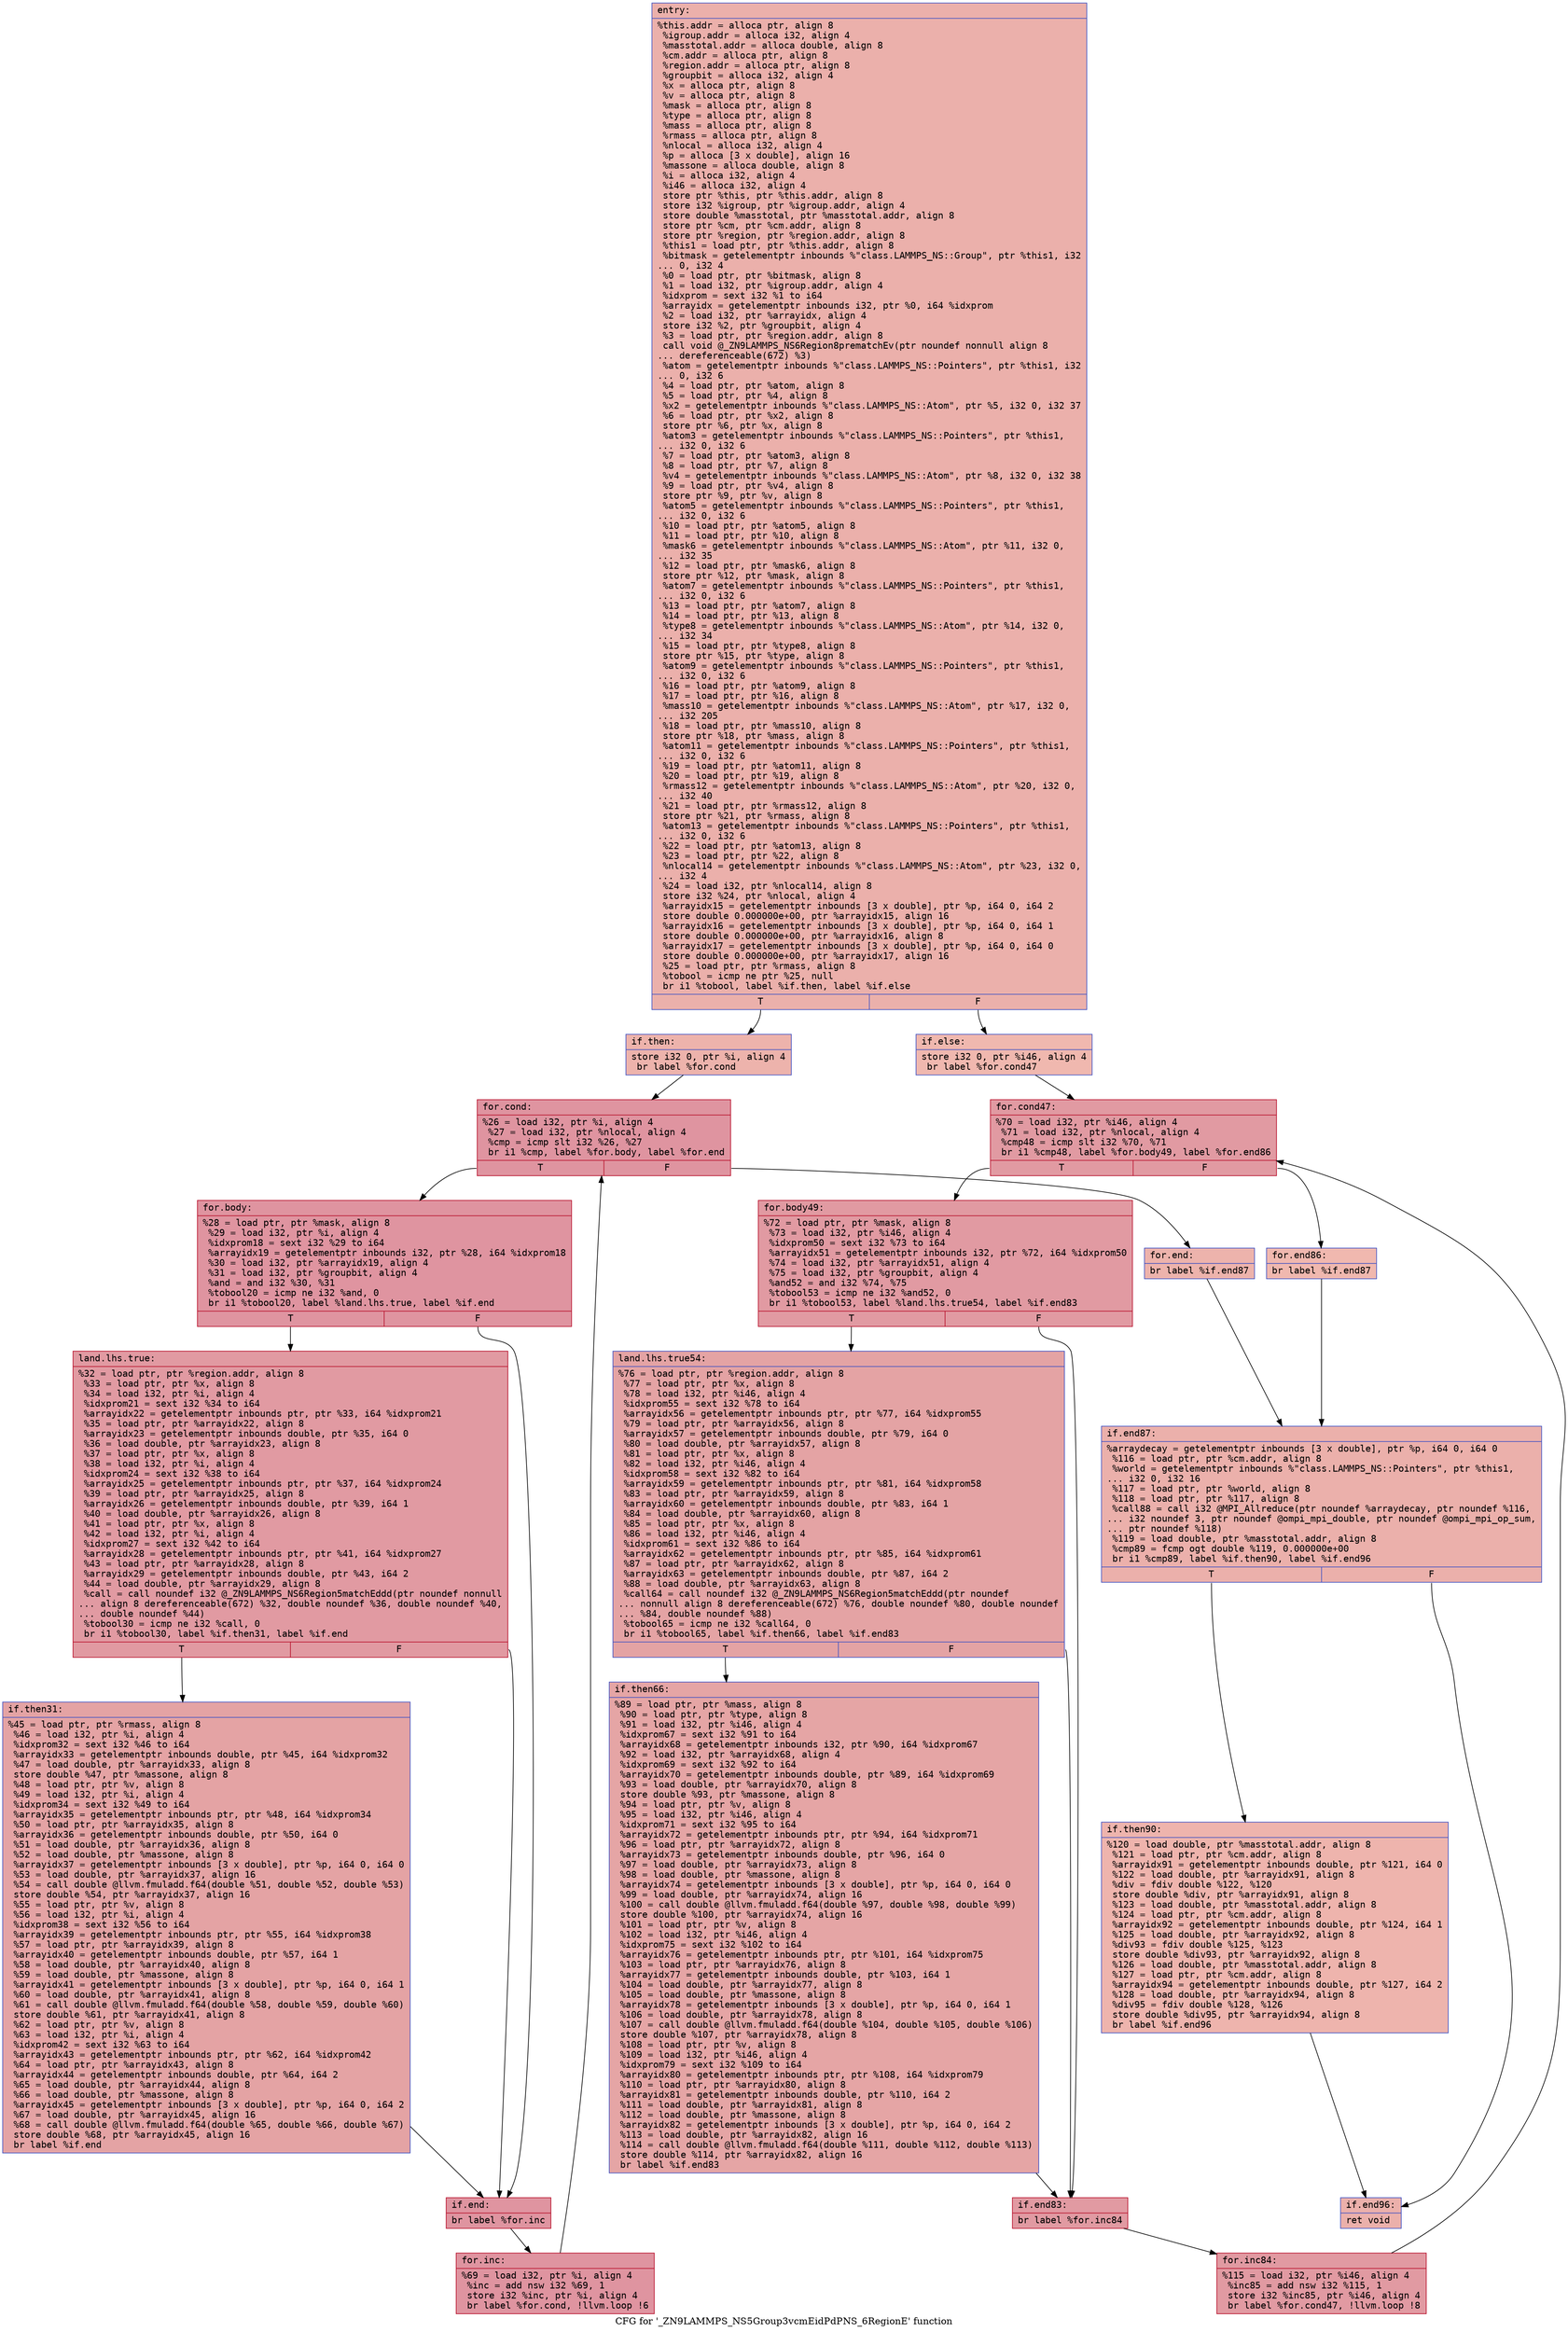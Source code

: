 digraph "CFG for '_ZN9LAMMPS_NS5Group3vcmEidPdPNS_6RegionE' function" {
	label="CFG for '_ZN9LAMMPS_NS5Group3vcmEidPdPNS_6RegionE' function";

	Node0x55ba3041f950 [shape=record,color="#3d50c3ff", style=filled, fillcolor="#d24b4070" fontname="Courier",label="{entry:\l|  %this.addr = alloca ptr, align 8\l  %igroup.addr = alloca i32, align 4\l  %masstotal.addr = alloca double, align 8\l  %cm.addr = alloca ptr, align 8\l  %region.addr = alloca ptr, align 8\l  %groupbit = alloca i32, align 4\l  %x = alloca ptr, align 8\l  %v = alloca ptr, align 8\l  %mask = alloca ptr, align 8\l  %type = alloca ptr, align 8\l  %mass = alloca ptr, align 8\l  %rmass = alloca ptr, align 8\l  %nlocal = alloca i32, align 4\l  %p = alloca [3 x double], align 16\l  %massone = alloca double, align 8\l  %i = alloca i32, align 4\l  %i46 = alloca i32, align 4\l  store ptr %this, ptr %this.addr, align 8\l  store i32 %igroup, ptr %igroup.addr, align 4\l  store double %masstotal, ptr %masstotal.addr, align 8\l  store ptr %cm, ptr %cm.addr, align 8\l  store ptr %region, ptr %region.addr, align 8\l  %this1 = load ptr, ptr %this.addr, align 8\l  %bitmask = getelementptr inbounds %\"class.LAMMPS_NS::Group\", ptr %this1, i32\l... 0, i32 4\l  %0 = load ptr, ptr %bitmask, align 8\l  %1 = load i32, ptr %igroup.addr, align 4\l  %idxprom = sext i32 %1 to i64\l  %arrayidx = getelementptr inbounds i32, ptr %0, i64 %idxprom\l  %2 = load i32, ptr %arrayidx, align 4\l  store i32 %2, ptr %groupbit, align 4\l  %3 = load ptr, ptr %region.addr, align 8\l  call void @_ZN9LAMMPS_NS6Region8prematchEv(ptr noundef nonnull align 8\l... dereferenceable(672) %3)\l  %atom = getelementptr inbounds %\"class.LAMMPS_NS::Pointers\", ptr %this1, i32\l... 0, i32 6\l  %4 = load ptr, ptr %atom, align 8\l  %5 = load ptr, ptr %4, align 8\l  %x2 = getelementptr inbounds %\"class.LAMMPS_NS::Atom\", ptr %5, i32 0, i32 37\l  %6 = load ptr, ptr %x2, align 8\l  store ptr %6, ptr %x, align 8\l  %atom3 = getelementptr inbounds %\"class.LAMMPS_NS::Pointers\", ptr %this1,\l... i32 0, i32 6\l  %7 = load ptr, ptr %atom3, align 8\l  %8 = load ptr, ptr %7, align 8\l  %v4 = getelementptr inbounds %\"class.LAMMPS_NS::Atom\", ptr %8, i32 0, i32 38\l  %9 = load ptr, ptr %v4, align 8\l  store ptr %9, ptr %v, align 8\l  %atom5 = getelementptr inbounds %\"class.LAMMPS_NS::Pointers\", ptr %this1,\l... i32 0, i32 6\l  %10 = load ptr, ptr %atom5, align 8\l  %11 = load ptr, ptr %10, align 8\l  %mask6 = getelementptr inbounds %\"class.LAMMPS_NS::Atom\", ptr %11, i32 0,\l... i32 35\l  %12 = load ptr, ptr %mask6, align 8\l  store ptr %12, ptr %mask, align 8\l  %atom7 = getelementptr inbounds %\"class.LAMMPS_NS::Pointers\", ptr %this1,\l... i32 0, i32 6\l  %13 = load ptr, ptr %atom7, align 8\l  %14 = load ptr, ptr %13, align 8\l  %type8 = getelementptr inbounds %\"class.LAMMPS_NS::Atom\", ptr %14, i32 0,\l... i32 34\l  %15 = load ptr, ptr %type8, align 8\l  store ptr %15, ptr %type, align 8\l  %atom9 = getelementptr inbounds %\"class.LAMMPS_NS::Pointers\", ptr %this1,\l... i32 0, i32 6\l  %16 = load ptr, ptr %atom9, align 8\l  %17 = load ptr, ptr %16, align 8\l  %mass10 = getelementptr inbounds %\"class.LAMMPS_NS::Atom\", ptr %17, i32 0,\l... i32 205\l  %18 = load ptr, ptr %mass10, align 8\l  store ptr %18, ptr %mass, align 8\l  %atom11 = getelementptr inbounds %\"class.LAMMPS_NS::Pointers\", ptr %this1,\l... i32 0, i32 6\l  %19 = load ptr, ptr %atom11, align 8\l  %20 = load ptr, ptr %19, align 8\l  %rmass12 = getelementptr inbounds %\"class.LAMMPS_NS::Atom\", ptr %20, i32 0,\l... i32 40\l  %21 = load ptr, ptr %rmass12, align 8\l  store ptr %21, ptr %rmass, align 8\l  %atom13 = getelementptr inbounds %\"class.LAMMPS_NS::Pointers\", ptr %this1,\l... i32 0, i32 6\l  %22 = load ptr, ptr %atom13, align 8\l  %23 = load ptr, ptr %22, align 8\l  %nlocal14 = getelementptr inbounds %\"class.LAMMPS_NS::Atom\", ptr %23, i32 0,\l... i32 4\l  %24 = load i32, ptr %nlocal14, align 8\l  store i32 %24, ptr %nlocal, align 4\l  %arrayidx15 = getelementptr inbounds [3 x double], ptr %p, i64 0, i64 2\l  store double 0.000000e+00, ptr %arrayidx15, align 16\l  %arrayidx16 = getelementptr inbounds [3 x double], ptr %p, i64 0, i64 1\l  store double 0.000000e+00, ptr %arrayidx16, align 8\l  %arrayidx17 = getelementptr inbounds [3 x double], ptr %p, i64 0, i64 0\l  store double 0.000000e+00, ptr %arrayidx17, align 16\l  %25 = load ptr, ptr %rmass, align 8\l  %tobool = icmp ne ptr %25, null\l  br i1 %tobool, label %if.then, label %if.else\l|{<s0>T|<s1>F}}"];
	Node0x55ba3041f950:s0 -> Node0x55ba30428330[tooltip="entry -> if.then\nProbability 62.50%" ];
	Node0x55ba3041f950:s1 -> Node0x55ba304283a0[tooltip="entry -> if.else\nProbability 37.50%" ];
	Node0x55ba30428330 [shape=record,color="#3d50c3ff", style=filled, fillcolor="#d6524470" fontname="Courier",label="{if.then:\l|  store i32 0, ptr %i, align 4\l  br label %for.cond\l}"];
	Node0x55ba30428330 -> Node0x55ba30428560[tooltip="if.then -> for.cond\nProbability 100.00%" ];
	Node0x55ba30428560 [shape=record,color="#b70d28ff", style=filled, fillcolor="#b70d2870" fontname="Courier",label="{for.cond:\l|  %26 = load i32, ptr %i, align 4\l  %27 = load i32, ptr %nlocal, align 4\l  %cmp = icmp slt i32 %26, %27\l  br i1 %cmp, label %for.body, label %for.end\l|{<s0>T|<s1>F}}"];
	Node0x55ba30428560:s0 -> Node0x55ba30425ba0[tooltip="for.cond -> for.body\nProbability 96.88%" ];
	Node0x55ba30428560:s1 -> Node0x55ba30425c20[tooltip="for.cond -> for.end\nProbability 3.12%" ];
	Node0x55ba30425ba0 [shape=record,color="#b70d28ff", style=filled, fillcolor="#b70d2870" fontname="Courier",label="{for.body:\l|  %28 = load ptr, ptr %mask, align 8\l  %29 = load i32, ptr %i, align 4\l  %idxprom18 = sext i32 %29 to i64\l  %arrayidx19 = getelementptr inbounds i32, ptr %28, i64 %idxprom18\l  %30 = load i32, ptr %arrayidx19, align 4\l  %31 = load i32, ptr %groupbit, align 4\l  %and = and i32 %30, %31\l  %tobool20 = icmp ne i32 %and, 0\l  br i1 %tobool20, label %land.lhs.true, label %if.end\l|{<s0>T|<s1>F}}"];
	Node0x55ba30425ba0:s0 -> Node0x55ba30429190[tooltip="for.body -> land.lhs.true\nProbability 62.50%" ];
	Node0x55ba30425ba0:s1 -> Node0x55ba30429210[tooltip="for.body -> if.end\nProbability 37.50%" ];
	Node0x55ba30429190 [shape=record,color="#b70d28ff", style=filled, fillcolor="#bb1b2c70" fontname="Courier",label="{land.lhs.true:\l|  %32 = load ptr, ptr %region.addr, align 8\l  %33 = load ptr, ptr %x, align 8\l  %34 = load i32, ptr %i, align 4\l  %idxprom21 = sext i32 %34 to i64\l  %arrayidx22 = getelementptr inbounds ptr, ptr %33, i64 %idxprom21\l  %35 = load ptr, ptr %arrayidx22, align 8\l  %arrayidx23 = getelementptr inbounds double, ptr %35, i64 0\l  %36 = load double, ptr %arrayidx23, align 8\l  %37 = load ptr, ptr %x, align 8\l  %38 = load i32, ptr %i, align 4\l  %idxprom24 = sext i32 %38 to i64\l  %arrayidx25 = getelementptr inbounds ptr, ptr %37, i64 %idxprom24\l  %39 = load ptr, ptr %arrayidx25, align 8\l  %arrayidx26 = getelementptr inbounds double, ptr %39, i64 1\l  %40 = load double, ptr %arrayidx26, align 8\l  %41 = load ptr, ptr %x, align 8\l  %42 = load i32, ptr %i, align 4\l  %idxprom27 = sext i32 %42 to i64\l  %arrayidx28 = getelementptr inbounds ptr, ptr %41, i64 %idxprom27\l  %43 = load ptr, ptr %arrayidx28, align 8\l  %arrayidx29 = getelementptr inbounds double, ptr %43, i64 2\l  %44 = load double, ptr %arrayidx29, align 8\l  %call = call noundef i32 @_ZN9LAMMPS_NS6Region5matchEddd(ptr noundef nonnull\l... align 8 dereferenceable(672) %32, double noundef %36, double noundef %40,\l... double noundef %44)\l  %tobool30 = icmp ne i32 %call, 0\l  br i1 %tobool30, label %if.then31, label %if.end\l|{<s0>T|<s1>F}}"];
	Node0x55ba30429190:s0 -> Node0x55ba3042a2f0[tooltip="land.lhs.true -> if.then31\nProbability 62.50%" ];
	Node0x55ba30429190:s1 -> Node0x55ba30429210[tooltip="land.lhs.true -> if.end\nProbability 37.50%" ];
	Node0x55ba3042a2f0 [shape=record,color="#3d50c3ff", style=filled, fillcolor="#c32e3170" fontname="Courier",label="{if.then31:\l|  %45 = load ptr, ptr %rmass, align 8\l  %46 = load i32, ptr %i, align 4\l  %idxprom32 = sext i32 %46 to i64\l  %arrayidx33 = getelementptr inbounds double, ptr %45, i64 %idxprom32\l  %47 = load double, ptr %arrayidx33, align 8\l  store double %47, ptr %massone, align 8\l  %48 = load ptr, ptr %v, align 8\l  %49 = load i32, ptr %i, align 4\l  %idxprom34 = sext i32 %49 to i64\l  %arrayidx35 = getelementptr inbounds ptr, ptr %48, i64 %idxprom34\l  %50 = load ptr, ptr %arrayidx35, align 8\l  %arrayidx36 = getelementptr inbounds double, ptr %50, i64 0\l  %51 = load double, ptr %arrayidx36, align 8\l  %52 = load double, ptr %massone, align 8\l  %arrayidx37 = getelementptr inbounds [3 x double], ptr %p, i64 0, i64 0\l  %53 = load double, ptr %arrayidx37, align 16\l  %54 = call double @llvm.fmuladd.f64(double %51, double %52, double %53)\l  store double %54, ptr %arrayidx37, align 16\l  %55 = load ptr, ptr %v, align 8\l  %56 = load i32, ptr %i, align 4\l  %idxprom38 = sext i32 %56 to i64\l  %arrayidx39 = getelementptr inbounds ptr, ptr %55, i64 %idxprom38\l  %57 = load ptr, ptr %arrayidx39, align 8\l  %arrayidx40 = getelementptr inbounds double, ptr %57, i64 1\l  %58 = load double, ptr %arrayidx40, align 8\l  %59 = load double, ptr %massone, align 8\l  %arrayidx41 = getelementptr inbounds [3 x double], ptr %p, i64 0, i64 1\l  %60 = load double, ptr %arrayidx41, align 8\l  %61 = call double @llvm.fmuladd.f64(double %58, double %59, double %60)\l  store double %61, ptr %arrayidx41, align 8\l  %62 = load ptr, ptr %v, align 8\l  %63 = load i32, ptr %i, align 4\l  %idxprom42 = sext i32 %63 to i64\l  %arrayidx43 = getelementptr inbounds ptr, ptr %62, i64 %idxprom42\l  %64 = load ptr, ptr %arrayidx43, align 8\l  %arrayidx44 = getelementptr inbounds double, ptr %64, i64 2\l  %65 = load double, ptr %arrayidx44, align 8\l  %66 = load double, ptr %massone, align 8\l  %arrayidx45 = getelementptr inbounds [3 x double], ptr %p, i64 0, i64 2\l  %67 = load double, ptr %arrayidx45, align 16\l  %68 = call double @llvm.fmuladd.f64(double %65, double %66, double %67)\l  store double %68, ptr %arrayidx45, align 16\l  br label %if.end\l}"];
	Node0x55ba3042a2f0 -> Node0x55ba30429210[tooltip="if.then31 -> if.end\nProbability 100.00%" ];
	Node0x55ba30429210 [shape=record,color="#b70d28ff", style=filled, fillcolor="#b70d2870" fontname="Courier",label="{if.end:\l|  br label %for.inc\l}"];
	Node0x55ba30429210 -> Node0x55ba3042c7a0[tooltip="if.end -> for.inc\nProbability 100.00%" ];
	Node0x55ba3042c7a0 [shape=record,color="#b70d28ff", style=filled, fillcolor="#b70d2870" fontname="Courier",label="{for.inc:\l|  %69 = load i32, ptr %i, align 4\l  %inc = add nsw i32 %69, 1\l  store i32 %inc, ptr %i, align 4\l  br label %for.cond, !llvm.loop !6\l}"];
	Node0x55ba3042c7a0 -> Node0x55ba30428560[tooltip="for.inc -> for.cond\nProbability 100.00%" ];
	Node0x55ba30425c20 [shape=record,color="#3d50c3ff", style=filled, fillcolor="#d6524470" fontname="Courier",label="{for.end:\l|  br label %if.end87\l}"];
	Node0x55ba30425c20 -> Node0x55ba3042cb90[tooltip="for.end -> if.end87\nProbability 100.00%" ];
	Node0x55ba304283a0 [shape=record,color="#3d50c3ff", style=filled, fillcolor="#dc5d4a70" fontname="Courier",label="{if.else:\l|  store i32 0, ptr %i46, align 4\l  br label %for.cond47\l}"];
	Node0x55ba304283a0 -> Node0x55ba3042ccf0[tooltip="if.else -> for.cond47\nProbability 100.00%" ];
	Node0x55ba3042ccf0 [shape=record,color="#b70d28ff", style=filled, fillcolor="#bb1b2c70" fontname="Courier",label="{for.cond47:\l|  %70 = load i32, ptr %i46, align 4\l  %71 = load i32, ptr %nlocal, align 4\l  %cmp48 = icmp slt i32 %70, %71\l  br i1 %cmp48, label %for.body49, label %for.end86\l|{<s0>T|<s1>F}}"];
	Node0x55ba3042ccf0:s0 -> Node0x55ba3042cf60[tooltip="for.cond47 -> for.body49\nProbability 96.88%" ];
	Node0x55ba3042ccf0:s1 -> Node0x55ba3042cfe0[tooltip="for.cond47 -> for.end86\nProbability 3.12%" ];
	Node0x55ba3042cf60 [shape=record,color="#b70d28ff", style=filled, fillcolor="#bb1b2c70" fontname="Courier",label="{for.body49:\l|  %72 = load ptr, ptr %mask, align 8\l  %73 = load i32, ptr %i46, align 4\l  %idxprom50 = sext i32 %73 to i64\l  %arrayidx51 = getelementptr inbounds i32, ptr %72, i64 %idxprom50\l  %74 = load i32, ptr %arrayidx51, align 4\l  %75 = load i32, ptr %groupbit, align 4\l  %and52 = and i32 %74, %75\l  %tobool53 = icmp ne i32 %and52, 0\l  br i1 %tobool53, label %land.lhs.true54, label %if.end83\l|{<s0>T|<s1>F}}"];
	Node0x55ba3042cf60:s0 -> Node0x55ba3042d5f0[tooltip="for.body49 -> land.lhs.true54\nProbability 62.50%" ];
	Node0x55ba3042cf60:s1 -> Node0x55ba3042d670[tooltip="for.body49 -> if.end83\nProbability 37.50%" ];
	Node0x55ba3042d5f0 [shape=record,color="#3d50c3ff", style=filled, fillcolor="#c32e3170" fontname="Courier",label="{land.lhs.true54:\l|  %76 = load ptr, ptr %region.addr, align 8\l  %77 = load ptr, ptr %x, align 8\l  %78 = load i32, ptr %i46, align 4\l  %idxprom55 = sext i32 %78 to i64\l  %arrayidx56 = getelementptr inbounds ptr, ptr %77, i64 %idxprom55\l  %79 = load ptr, ptr %arrayidx56, align 8\l  %arrayidx57 = getelementptr inbounds double, ptr %79, i64 0\l  %80 = load double, ptr %arrayidx57, align 8\l  %81 = load ptr, ptr %x, align 8\l  %82 = load i32, ptr %i46, align 4\l  %idxprom58 = sext i32 %82 to i64\l  %arrayidx59 = getelementptr inbounds ptr, ptr %81, i64 %idxprom58\l  %83 = load ptr, ptr %arrayidx59, align 8\l  %arrayidx60 = getelementptr inbounds double, ptr %83, i64 1\l  %84 = load double, ptr %arrayidx60, align 8\l  %85 = load ptr, ptr %x, align 8\l  %86 = load i32, ptr %i46, align 4\l  %idxprom61 = sext i32 %86 to i64\l  %arrayidx62 = getelementptr inbounds ptr, ptr %85, i64 %idxprom61\l  %87 = load ptr, ptr %arrayidx62, align 8\l  %arrayidx63 = getelementptr inbounds double, ptr %87, i64 2\l  %88 = load double, ptr %arrayidx63, align 8\l  %call64 = call noundef i32 @_ZN9LAMMPS_NS6Region5matchEddd(ptr noundef\l... nonnull align 8 dereferenceable(672) %76, double noundef %80, double noundef\l... %84, double noundef %88)\l  %tobool65 = icmp ne i32 %call64, 0\l  br i1 %tobool65, label %if.then66, label %if.end83\l|{<s0>T|<s1>F}}"];
	Node0x55ba3042d5f0:s0 -> Node0x55ba3042ed60[tooltip="land.lhs.true54 -> if.then66\nProbability 62.50%" ];
	Node0x55ba3042d5f0:s1 -> Node0x55ba3042d670[tooltip="land.lhs.true54 -> if.end83\nProbability 37.50%" ];
	Node0x55ba3042ed60 [shape=record,color="#3d50c3ff", style=filled, fillcolor="#c5333470" fontname="Courier",label="{if.then66:\l|  %89 = load ptr, ptr %mass, align 8\l  %90 = load ptr, ptr %type, align 8\l  %91 = load i32, ptr %i46, align 4\l  %idxprom67 = sext i32 %91 to i64\l  %arrayidx68 = getelementptr inbounds i32, ptr %90, i64 %idxprom67\l  %92 = load i32, ptr %arrayidx68, align 4\l  %idxprom69 = sext i32 %92 to i64\l  %arrayidx70 = getelementptr inbounds double, ptr %89, i64 %idxprom69\l  %93 = load double, ptr %arrayidx70, align 8\l  store double %93, ptr %massone, align 8\l  %94 = load ptr, ptr %v, align 8\l  %95 = load i32, ptr %i46, align 4\l  %idxprom71 = sext i32 %95 to i64\l  %arrayidx72 = getelementptr inbounds ptr, ptr %94, i64 %idxprom71\l  %96 = load ptr, ptr %arrayidx72, align 8\l  %arrayidx73 = getelementptr inbounds double, ptr %96, i64 0\l  %97 = load double, ptr %arrayidx73, align 8\l  %98 = load double, ptr %massone, align 8\l  %arrayidx74 = getelementptr inbounds [3 x double], ptr %p, i64 0, i64 0\l  %99 = load double, ptr %arrayidx74, align 16\l  %100 = call double @llvm.fmuladd.f64(double %97, double %98, double %99)\l  store double %100, ptr %arrayidx74, align 16\l  %101 = load ptr, ptr %v, align 8\l  %102 = load i32, ptr %i46, align 4\l  %idxprom75 = sext i32 %102 to i64\l  %arrayidx76 = getelementptr inbounds ptr, ptr %101, i64 %idxprom75\l  %103 = load ptr, ptr %arrayidx76, align 8\l  %arrayidx77 = getelementptr inbounds double, ptr %103, i64 1\l  %104 = load double, ptr %arrayidx77, align 8\l  %105 = load double, ptr %massone, align 8\l  %arrayidx78 = getelementptr inbounds [3 x double], ptr %p, i64 0, i64 1\l  %106 = load double, ptr %arrayidx78, align 8\l  %107 = call double @llvm.fmuladd.f64(double %104, double %105, double %106)\l  store double %107, ptr %arrayidx78, align 8\l  %108 = load ptr, ptr %v, align 8\l  %109 = load i32, ptr %i46, align 4\l  %idxprom79 = sext i32 %109 to i64\l  %arrayidx80 = getelementptr inbounds ptr, ptr %108, i64 %idxprom79\l  %110 = load ptr, ptr %arrayidx80, align 8\l  %arrayidx81 = getelementptr inbounds double, ptr %110, i64 2\l  %111 = load double, ptr %arrayidx81, align 8\l  %112 = load double, ptr %massone, align 8\l  %arrayidx82 = getelementptr inbounds [3 x double], ptr %p, i64 0, i64 2\l  %113 = load double, ptr %arrayidx82, align 16\l  %114 = call double @llvm.fmuladd.f64(double %111, double %112, double %113)\l  store double %114, ptr %arrayidx82, align 16\l  br label %if.end83\l}"];
	Node0x55ba3042ed60 -> Node0x55ba3042d670[tooltip="if.then66 -> if.end83\nProbability 100.00%" ];
	Node0x55ba3042d670 [shape=record,color="#b70d28ff", style=filled, fillcolor="#bb1b2c70" fontname="Courier",label="{if.end83:\l|  br label %for.inc84\l}"];
	Node0x55ba3042d670 -> Node0x55ba30431560[tooltip="if.end83 -> for.inc84\nProbability 100.00%" ];
	Node0x55ba30431560 [shape=record,color="#b70d28ff", style=filled, fillcolor="#bb1b2c70" fontname="Courier",label="{for.inc84:\l|  %115 = load i32, ptr %i46, align 4\l  %inc85 = add nsw i32 %115, 1\l  store i32 %inc85, ptr %i46, align 4\l  br label %for.cond47, !llvm.loop !8\l}"];
	Node0x55ba30431560 -> Node0x55ba3042ccf0[tooltip="for.inc84 -> for.cond47\nProbability 100.00%" ];
	Node0x55ba3042cfe0 [shape=record,color="#3d50c3ff", style=filled, fillcolor="#dc5d4a70" fontname="Courier",label="{for.end86:\l|  br label %if.end87\l}"];
	Node0x55ba3042cfe0 -> Node0x55ba3042cb90[tooltip="for.end86 -> if.end87\nProbability 100.00%" ];
	Node0x55ba3042cb90 [shape=record,color="#3d50c3ff", style=filled, fillcolor="#d24b4070" fontname="Courier",label="{if.end87:\l|  %arraydecay = getelementptr inbounds [3 x double], ptr %p, i64 0, i64 0\l  %116 = load ptr, ptr %cm.addr, align 8\l  %world = getelementptr inbounds %\"class.LAMMPS_NS::Pointers\", ptr %this1,\l... i32 0, i32 16\l  %117 = load ptr, ptr %world, align 8\l  %118 = load ptr, ptr %117, align 8\l  %call88 = call i32 @MPI_Allreduce(ptr noundef %arraydecay, ptr noundef %116,\l... i32 noundef 3, ptr noundef @ompi_mpi_double, ptr noundef @ompi_mpi_op_sum,\l... ptr noundef %118)\l  %119 = load double, ptr %masstotal.addr, align 8\l  %cmp89 = fcmp ogt double %119, 0.000000e+00\l  br i1 %cmp89, label %if.then90, label %if.end96\l|{<s0>T|<s1>F}}"];
	Node0x55ba3042cb90:s0 -> Node0x55ba30432010[tooltip="if.end87 -> if.then90\nProbability 50.00%" ];
	Node0x55ba3042cb90:s1 -> Node0x55ba30432060[tooltip="if.end87 -> if.end96\nProbability 50.00%" ];
	Node0x55ba30432010 [shape=record,color="#3d50c3ff", style=filled, fillcolor="#d8564670" fontname="Courier",label="{if.then90:\l|  %120 = load double, ptr %masstotal.addr, align 8\l  %121 = load ptr, ptr %cm.addr, align 8\l  %arrayidx91 = getelementptr inbounds double, ptr %121, i64 0\l  %122 = load double, ptr %arrayidx91, align 8\l  %div = fdiv double %122, %120\l  store double %div, ptr %arrayidx91, align 8\l  %123 = load double, ptr %masstotal.addr, align 8\l  %124 = load ptr, ptr %cm.addr, align 8\l  %arrayidx92 = getelementptr inbounds double, ptr %124, i64 1\l  %125 = load double, ptr %arrayidx92, align 8\l  %div93 = fdiv double %125, %123\l  store double %div93, ptr %arrayidx92, align 8\l  %126 = load double, ptr %masstotal.addr, align 8\l  %127 = load ptr, ptr %cm.addr, align 8\l  %arrayidx94 = getelementptr inbounds double, ptr %127, i64 2\l  %128 = load double, ptr %arrayidx94, align 8\l  %div95 = fdiv double %128, %126\l  store double %div95, ptr %arrayidx94, align 8\l  br label %if.end96\l}"];
	Node0x55ba30432010 -> Node0x55ba30432060[tooltip="if.then90 -> if.end96\nProbability 100.00%" ];
	Node0x55ba30432060 [shape=record,color="#3d50c3ff", style=filled, fillcolor="#d24b4070" fontname="Courier",label="{if.end96:\l|  ret void\l}"];
}
